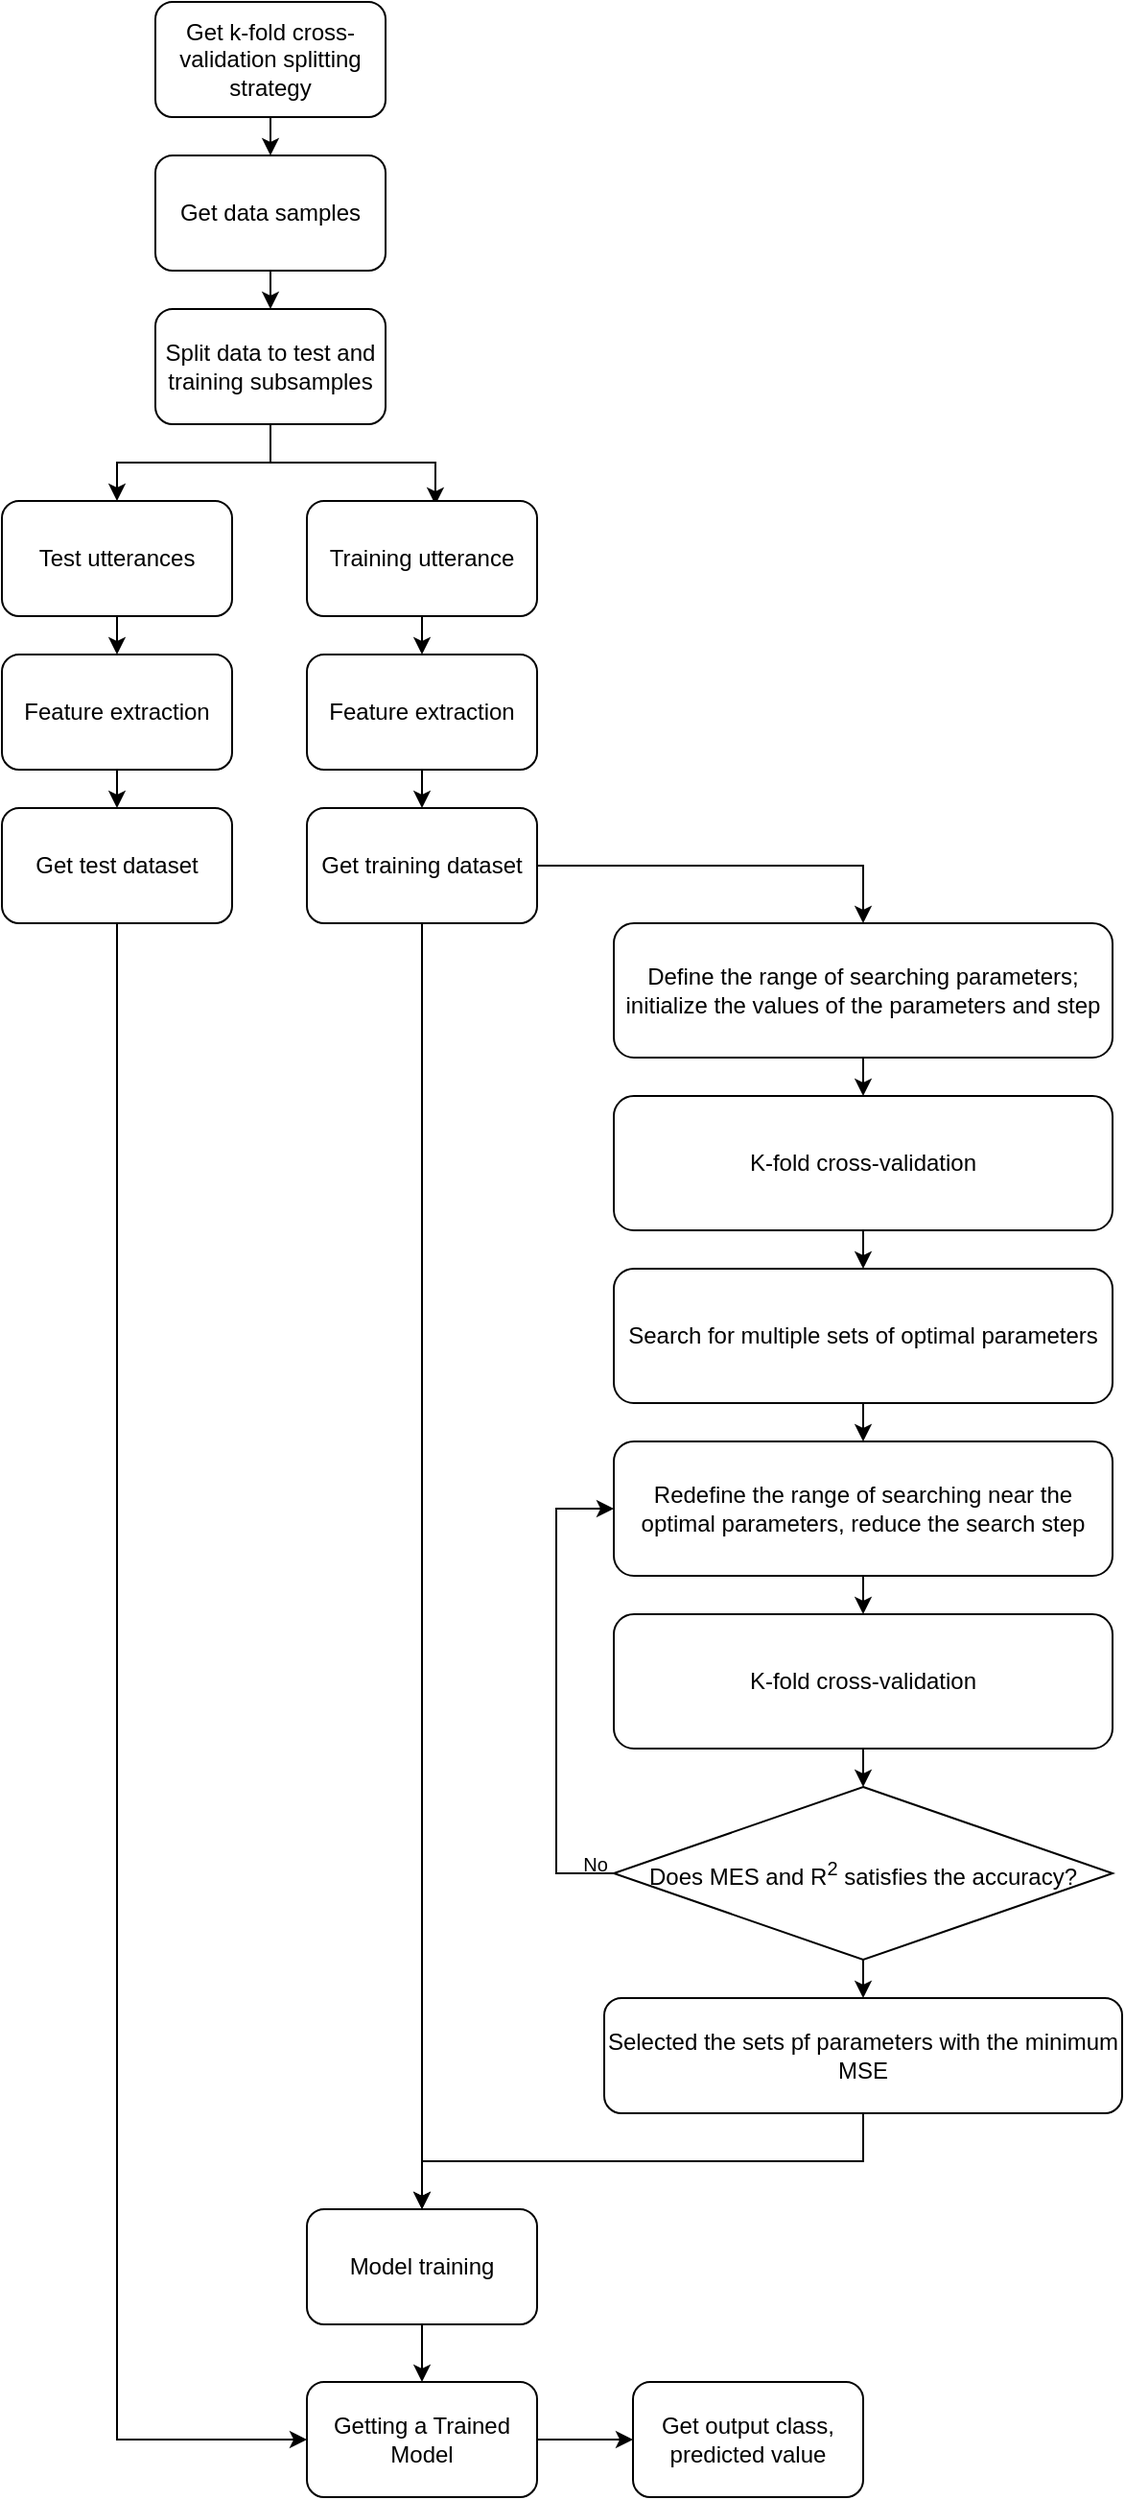 <mxfile version="20.2.3" type="device"><diagram id="C5RBs43oDa-KdzZeNtuy" name="Page-1"><mxGraphModel dx="1422" dy="865" grid="1" gridSize="10" guides="1" tooltips="1" connect="1" arrows="1" fold="1" page="1" pageScale="1" pageWidth="827" pageHeight="1169" math="0" shadow="0"><root><mxCell id="WIyWlLk6GJQsqaUBKTNV-0"/><mxCell id="WIyWlLk6GJQsqaUBKTNV-1" parent="WIyWlLk6GJQsqaUBKTNV-0"/><mxCell id="WfIrE-51D7g6jtmXzZfq-2" style="edgeStyle=orthogonalEdgeStyle;rounded=0;orthogonalLoop=1;jettySize=auto;html=1;exitX=0.5;exitY=1;exitDx=0;exitDy=0;entryX=0.5;entryY=0;entryDx=0;entryDy=0;" parent="WIyWlLk6GJQsqaUBKTNV-1" source="WfIrE-51D7g6jtmXzZfq-0" target="WfIrE-51D7g6jtmXzZfq-1" edge="1"><mxGeometry relative="1" as="geometry"/></mxCell><mxCell id="WfIrE-51D7g6jtmXzZfq-0" value="Get k-fold cross-validation splitting strategy" style="rounded=1;whiteSpace=wrap;html=1;" parent="WIyWlLk6GJQsqaUBKTNV-1" vertex="1"><mxGeometry x="90" y="10" width="120" height="60" as="geometry"/></mxCell><mxCell id="WfIrE-51D7g6jtmXzZfq-4" style="edgeStyle=orthogonalEdgeStyle;rounded=0;orthogonalLoop=1;jettySize=auto;html=1;exitX=0.5;exitY=1;exitDx=0;exitDy=0;entryX=0.5;entryY=0;entryDx=0;entryDy=0;" parent="WIyWlLk6GJQsqaUBKTNV-1" source="WfIrE-51D7g6jtmXzZfq-1" target="WfIrE-51D7g6jtmXzZfq-3" edge="1"><mxGeometry relative="1" as="geometry"/></mxCell><mxCell id="WfIrE-51D7g6jtmXzZfq-1" value="Get data samples" style="rounded=1;whiteSpace=wrap;html=1;" parent="WIyWlLk6GJQsqaUBKTNV-1" vertex="1"><mxGeometry x="90" y="90" width="120" height="60" as="geometry"/></mxCell><mxCell id="WfIrE-51D7g6jtmXzZfq-9" style="edgeStyle=orthogonalEdgeStyle;rounded=0;orthogonalLoop=1;jettySize=auto;html=1;exitX=0.5;exitY=1;exitDx=0;exitDy=0;entryX=0.5;entryY=0;entryDx=0;entryDy=0;" parent="WIyWlLk6GJQsqaUBKTNV-1" source="WfIrE-51D7g6jtmXzZfq-3" target="WfIrE-51D7g6jtmXzZfq-7" edge="1"><mxGeometry relative="1" as="geometry"/></mxCell><mxCell id="WfIrE-51D7g6jtmXzZfq-10" style="edgeStyle=orthogonalEdgeStyle;rounded=0;orthogonalLoop=1;jettySize=auto;html=1;exitX=0.5;exitY=1;exitDx=0;exitDy=0;entryX=0.558;entryY=0.033;entryDx=0;entryDy=0;entryPerimeter=0;" parent="WIyWlLk6GJQsqaUBKTNV-1" source="WfIrE-51D7g6jtmXzZfq-3" target="WfIrE-51D7g6jtmXzZfq-8" edge="1"><mxGeometry relative="1" as="geometry"/></mxCell><mxCell id="WfIrE-51D7g6jtmXzZfq-3" value="Split data to test and training subsamples" style="rounded=1;whiteSpace=wrap;html=1;" parent="WIyWlLk6GJQsqaUBKTNV-1" vertex="1"><mxGeometry x="90" y="170" width="120" height="60" as="geometry"/></mxCell><mxCell id="WfIrE-51D7g6jtmXzZfq-12" style="edgeStyle=orthogonalEdgeStyle;rounded=0;orthogonalLoop=1;jettySize=auto;html=1;exitX=0.5;exitY=1;exitDx=0;exitDy=0;entryX=0.5;entryY=0;entryDx=0;entryDy=0;" parent="WIyWlLk6GJQsqaUBKTNV-1" source="WfIrE-51D7g6jtmXzZfq-7" target="WfIrE-51D7g6jtmXzZfq-11" edge="1"><mxGeometry relative="1" as="geometry"/></mxCell><mxCell id="WfIrE-51D7g6jtmXzZfq-7" value="Test utterances" style="rounded=1;whiteSpace=wrap;html=1;" parent="WIyWlLk6GJQsqaUBKTNV-1" vertex="1"><mxGeometry x="10" y="270" width="120" height="60" as="geometry"/></mxCell><mxCell id="WfIrE-51D7g6jtmXzZfq-14" style="edgeStyle=orthogonalEdgeStyle;rounded=0;orthogonalLoop=1;jettySize=auto;html=1;exitX=0.5;exitY=1;exitDx=0;exitDy=0;entryX=0.5;entryY=0;entryDx=0;entryDy=0;" parent="WIyWlLk6GJQsqaUBKTNV-1" source="WfIrE-51D7g6jtmXzZfq-8" target="WfIrE-51D7g6jtmXzZfq-13" edge="1"><mxGeometry relative="1" as="geometry"/></mxCell><mxCell id="WfIrE-51D7g6jtmXzZfq-8" value="Training utterance" style="rounded=1;whiteSpace=wrap;html=1;" parent="WIyWlLk6GJQsqaUBKTNV-1" vertex="1"><mxGeometry x="169" y="270" width="120" height="60" as="geometry"/></mxCell><mxCell id="WfIrE-51D7g6jtmXzZfq-44" style="edgeStyle=orthogonalEdgeStyle;rounded=0;orthogonalLoop=1;jettySize=auto;html=1;exitX=0.5;exitY=1;exitDx=0;exitDy=0;entryX=0.5;entryY=0;entryDx=0;entryDy=0;fontSize=12;" parent="WIyWlLk6GJQsqaUBKTNV-1" source="WfIrE-51D7g6jtmXzZfq-11" target="WfIrE-51D7g6jtmXzZfq-43" edge="1"><mxGeometry relative="1" as="geometry"/></mxCell><mxCell id="WfIrE-51D7g6jtmXzZfq-11" value="Feature extraction" style="rounded=1;whiteSpace=wrap;html=1;" parent="WIyWlLk6GJQsqaUBKTNV-1" vertex="1"><mxGeometry x="10" y="350" width="120" height="60" as="geometry"/></mxCell><mxCell id="WfIrE-51D7g6jtmXzZfq-17" style="edgeStyle=orthogonalEdgeStyle;rounded=0;orthogonalLoop=1;jettySize=auto;html=1;exitX=0.5;exitY=1;exitDx=0;exitDy=0;entryX=0.5;entryY=0;entryDx=0;entryDy=0;" parent="WIyWlLk6GJQsqaUBKTNV-1" source="WfIrE-51D7g6jtmXzZfq-13" target="WfIrE-51D7g6jtmXzZfq-15" edge="1"><mxGeometry relative="1" as="geometry"/></mxCell><mxCell id="WfIrE-51D7g6jtmXzZfq-13" value="Feature extraction" style="rounded=1;whiteSpace=wrap;html=1;" parent="WIyWlLk6GJQsqaUBKTNV-1" vertex="1"><mxGeometry x="169" y="350" width="120" height="60" as="geometry"/></mxCell><mxCell id="WfIrE-51D7g6jtmXzZfq-19" style="edgeStyle=orthogonalEdgeStyle;rounded=0;orthogonalLoop=1;jettySize=auto;html=1;exitX=1;exitY=0.5;exitDx=0;exitDy=0;entryX=0.5;entryY=0;entryDx=0;entryDy=0;" parent="WIyWlLk6GJQsqaUBKTNV-1" source="WfIrE-51D7g6jtmXzZfq-15" target="WfIrE-51D7g6jtmXzZfq-18" edge="1"><mxGeometry relative="1" as="geometry"/></mxCell><mxCell id="WfIrE-51D7g6jtmXzZfq-37" style="edgeStyle=orthogonalEdgeStyle;rounded=0;orthogonalLoop=1;jettySize=auto;html=1;exitX=0.5;exitY=1;exitDx=0;exitDy=0;entryX=0.5;entryY=0;entryDx=0;entryDy=0;fontSize=12;" parent="WIyWlLk6GJQsqaUBKTNV-1" source="WfIrE-51D7g6jtmXzZfq-15" target="WfIrE-51D7g6jtmXzZfq-36" edge="1"><mxGeometry relative="1" as="geometry"/></mxCell><mxCell id="WfIrE-51D7g6jtmXzZfq-15" value="Get training dataset" style="rounded=1;whiteSpace=wrap;html=1;" parent="WIyWlLk6GJQsqaUBKTNV-1" vertex="1"><mxGeometry x="169" y="430" width="120" height="60" as="geometry"/></mxCell><mxCell id="WfIrE-51D7g6jtmXzZfq-21" style="edgeStyle=orthogonalEdgeStyle;rounded=0;orthogonalLoop=1;jettySize=auto;html=1;exitX=0.5;exitY=1;exitDx=0;exitDy=0;entryX=0.5;entryY=0;entryDx=0;entryDy=0;" parent="WIyWlLk6GJQsqaUBKTNV-1" source="WfIrE-51D7g6jtmXzZfq-18" target="WfIrE-51D7g6jtmXzZfq-20" edge="1"><mxGeometry relative="1" as="geometry"/></mxCell><mxCell id="WfIrE-51D7g6jtmXzZfq-18" value="Define the range of searching parameters; initialize the values of the parameters and step" style="rounded=1;whiteSpace=wrap;html=1;" parent="WIyWlLk6GJQsqaUBKTNV-1" vertex="1"><mxGeometry x="329" y="490" width="260" height="70" as="geometry"/></mxCell><mxCell id="WfIrE-51D7g6jtmXzZfq-23" style="edgeStyle=orthogonalEdgeStyle;rounded=0;orthogonalLoop=1;jettySize=auto;html=1;exitX=0.5;exitY=1;exitDx=0;exitDy=0;entryX=0.5;entryY=0;entryDx=0;entryDy=0;" parent="WIyWlLk6GJQsqaUBKTNV-1" source="WfIrE-51D7g6jtmXzZfq-20" target="WfIrE-51D7g6jtmXzZfq-22" edge="1"><mxGeometry relative="1" as="geometry"/></mxCell><mxCell id="WfIrE-51D7g6jtmXzZfq-20" value="K-fold cross-validation" style="rounded=1;whiteSpace=wrap;html=1;" parent="WIyWlLk6GJQsqaUBKTNV-1" vertex="1"><mxGeometry x="329" y="580" width="260" height="70" as="geometry"/></mxCell><mxCell id="WfIrE-51D7g6jtmXzZfq-25" style="edgeStyle=orthogonalEdgeStyle;rounded=0;orthogonalLoop=1;jettySize=auto;html=1;exitX=0.5;exitY=1;exitDx=0;exitDy=0;entryX=0.5;entryY=0;entryDx=0;entryDy=0;" parent="WIyWlLk6GJQsqaUBKTNV-1" source="WfIrE-51D7g6jtmXzZfq-22" target="WfIrE-51D7g6jtmXzZfq-24" edge="1"><mxGeometry relative="1" as="geometry"/></mxCell><mxCell id="WfIrE-51D7g6jtmXzZfq-22" value="Search for multiple sets of optimal parameters" style="rounded=1;whiteSpace=wrap;html=1;" parent="WIyWlLk6GJQsqaUBKTNV-1" vertex="1"><mxGeometry x="329" y="670" width="260" height="70" as="geometry"/></mxCell><mxCell id="WfIrE-51D7g6jtmXzZfq-28" style="edgeStyle=orthogonalEdgeStyle;rounded=0;orthogonalLoop=1;jettySize=auto;html=1;exitX=0.5;exitY=1;exitDx=0;exitDy=0;entryX=0.5;entryY=0;entryDx=0;entryDy=0;" parent="WIyWlLk6GJQsqaUBKTNV-1" source="WfIrE-51D7g6jtmXzZfq-24" target="WfIrE-51D7g6jtmXzZfq-27" edge="1"><mxGeometry relative="1" as="geometry"/></mxCell><mxCell id="WfIrE-51D7g6jtmXzZfq-24" value="Redefine the range of searching near the optimal parameters, reduce the search step" style="rounded=1;whiteSpace=wrap;html=1;" parent="WIyWlLk6GJQsqaUBKTNV-1" vertex="1"><mxGeometry x="329" y="760" width="260" height="70" as="geometry"/></mxCell><mxCell id="WfIrE-51D7g6jtmXzZfq-31" style="edgeStyle=orthogonalEdgeStyle;rounded=0;orthogonalLoop=1;jettySize=auto;html=1;exitX=0.5;exitY=1;exitDx=0;exitDy=0;entryX=0.5;entryY=0;entryDx=0;entryDy=0;fontSize=10;" parent="WIyWlLk6GJQsqaUBKTNV-1" source="WfIrE-51D7g6jtmXzZfq-27" target="WfIrE-51D7g6jtmXzZfq-29" edge="1"><mxGeometry relative="1" as="geometry"/></mxCell><mxCell id="WfIrE-51D7g6jtmXzZfq-27" value="K-fold cross-validation" style="rounded=1;whiteSpace=wrap;html=1;" parent="WIyWlLk6GJQsqaUBKTNV-1" vertex="1"><mxGeometry x="329" y="850" width="260" height="70" as="geometry"/></mxCell><mxCell id="WfIrE-51D7g6jtmXzZfq-32" style="edgeStyle=orthogonalEdgeStyle;rounded=0;orthogonalLoop=1;jettySize=auto;html=1;exitX=0;exitY=0.5;exitDx=0;exitDy=0;entryX=0;entryY=0.5;entryDx=0;entryDy=0;fontSize=10;" parent="WIyWlLk6GJQsqaUBKTNV-1" source="WfIrE-51D7g6jtmXzZfq-29" target="WfIrE-51D7g6jtmXzZfq-24" edge="1"><mxGeometry relative="1" as="geometry"><Array as="points"><mxPoint x="299" y="985"/><mxPoint x="299" y="795"/></Array></mxGeometry></mxCell><mxCell id="WfIrE-51D7g6jtmXzZfq-35" style="edgeStyle=orthogonalEdgeStyle;rounded=0;orthogonalLoop=1;jettySize=auto;html=1;exitX=0.5;exitY=1;exitDx=0;exitDy=0;entryX=0.5;entryY=0;entryDx=0;entryDy=0;fontSize=12;" parent="WIyWlLk6GJQsqaUBKTNV-1" source="WfIrE-51D7g6jtmXzZfq-29" target="WfIrE-51D7g6jtmXzZfq-34" edge="1"><mxGeometry relative="1" as="geometry"/></mxCell><mxCell id="WfIrE-51D7g6jtmXzZfq-29" value="Does MES and R&lt;sup&gt;2&lt;/sup&gt; satisfies the accuracy?&lt;sup&gt;&lt;br style=&quot;&quot;&gt;&lt;/sup&gt;" style="rhombus;whiteSpace=wrap;html=1;align=center;" parent="WIyWlLk6GJQsqaUBKTNV-1" vertex="1"><mxGeometry x="329" y="940" width="260" height="90" as="geometry"/></mxCell><mxCell id="WfIrE-51D7g6jtmXzZfq-33" value="No" style="text;html=1;align=center;verticalAlign=middle;resizable=0;points=[];autosize=1;strokeColor=none;fillColor=none;fontSize=10;" parent="WIyWlLk6GJQsqaUBKTNV-1" vertex="1"><mxGeometry x="299" y="965" width="40" height="30" as="geometry"/></mxCell><mxCell id="WfIrE-51D7g6jtmXzZfq-38" style="edgeStyle=orthogonalEdgeStyle;rounded=0;orthogonalLoop=1;jettySize=auto;html=1;exitX=0.5;exitY=1;exitDx=0;exitDy=0;entryX=0.5;entryY=0;entryDx=0;entryDy=0;fontSize=12;" parent="WIyWlLk6GJQsqaUBKTNV-1" source="WfIrE-51D7g6jtmXzZfq-34" target="WfIrE-51D7g6jtmXzZfq-36" edge="1"><mxGeometry relative="1" as="geometry"/></mxCell><mxCell id="WfIrE-51D7g6jtmXzZfq-34" value="&lt;font style=&quot;font-size: 12px;&quot;&gt;Selected the sets pf parameters with the minimum MSE&lt;/font&gt;" style="rounded=1;whiteSpace=wrap;html=1;fontSize=10;" parent="WIyWlLk6GJQsqaUBKTNV-1" vertex="1"><mxGeometry x="324" y="1050" width="270" height="60" as="geometry"/></mxCell><mxCell id="WfIrE-51D7g6jtmXzZfq-40" style="edgeStyle=orthogonalEdgeStyle;rounded=0;orthogonalLoop=1;jettySize=auto;html=1;exitX=0.5;exitY=1;exitDx=0;exitDy=0;entryX=0.5;entryY=0;entryDx=0;entryDy=0;fontSize=12;" parent="WIyWlLk6GJQsqaUBKTNV-1" source="WfIrE-51D7g6jtmXzZfq-36" target="WfIrE-51D7g6jtmXzZfq-39" edge="1"><mxGeometry relative="1" as="geometry"/></mxCell><mxCell id="WfIrE-51D7g6jtmXzZfq-36" value="Model training" style="rounded=1;whiteSpace=wrap;html=1;fontSize=12;" parent="WIyWlLk6GJQsqaUBKTNV-1" vertex="1"><mxGeometry x="169" y="1160" width="120" height="60" as="geometry"/></mxCell><mxCell id="WfIrE-51D7g6jtmXzZfq-47" style="edgeStyle=orthogonalEdgeStyle;rounded=0;orthogonalLoop=1;jettySize=auto;html=1;exitX=1;exitY=0.5;exitDx=0;exitDy=0;entryX=0;entryY=0.5;entryDx=0;entryDy=0;fontSize=12;" parent="WIyWlLk6GJQsqaUBKTNV-1" source="WfIrE-51D7g6jtmXzZfq-39" target="WfIrE-51D7g6jtmXzZfq-46" edge="1"><mxGeometry relative="1" as="geometry"/></mxCell><mxCell id="WfIrE-51D7g6jtmXzZfq-39" value="Getting a Trained Model" style="rounded=1;whiteSpace=wrap;html=1;fontSize=12;" parent="WIyWlLk6GJQsqaUBKTNV-1" vertex="1"><mxGeometry x="169" y="1250" width="120" height="60" as="geometry"/></mxCell><mxCell id="WfIrE-51D7g6jtmXzZfq-45" style="edgeStyle=orthogonalEdgeStyle;rounded=0;orthogonalLoop=1;jettySize=auto;html=1;exitX=0.5;exitY=1;exitDx=0;exitDy=0;entryX=0;entryY=0.5;entryDx=0;entryDy=0;fontSize=12;" parent="WIyWlLk6GJQsqaUBKTNV-1" source="WfIrE-51D7g6jtmXzZfq-43" target="WfIrE-51D7g6jtmXzZfq-39" edge="1"><mxGeometry relative="1" as="geometry"/></mxCell><mxCell id="WfIrE-51D7g6jtmXzZfq-43" value="Get test dataset" style="rounded=1;whiteSpace=wrap;html=1;fontSize=12;" parent="WIyWlLk6GJQsqaUBKTNV-1" vertex="1"><mxGeometry x="10" y="430" width="120" height="60" as="geometry"/></mxCell><mxCell id="WfIrE-51D7g6jtmXzZfq-46" value="Get output class, predicted value" style="rounded=1;whiteSpace=wrap;html=1;fontSize=12;" parent="WIyWlLk6GJQsqaUBKTNV-1" vertex="1"><mxGeometry x="339" y="1250" width="120" height="60" as="geometry"/></mxCell></root></mxGraphModel></diagram></mxfile>